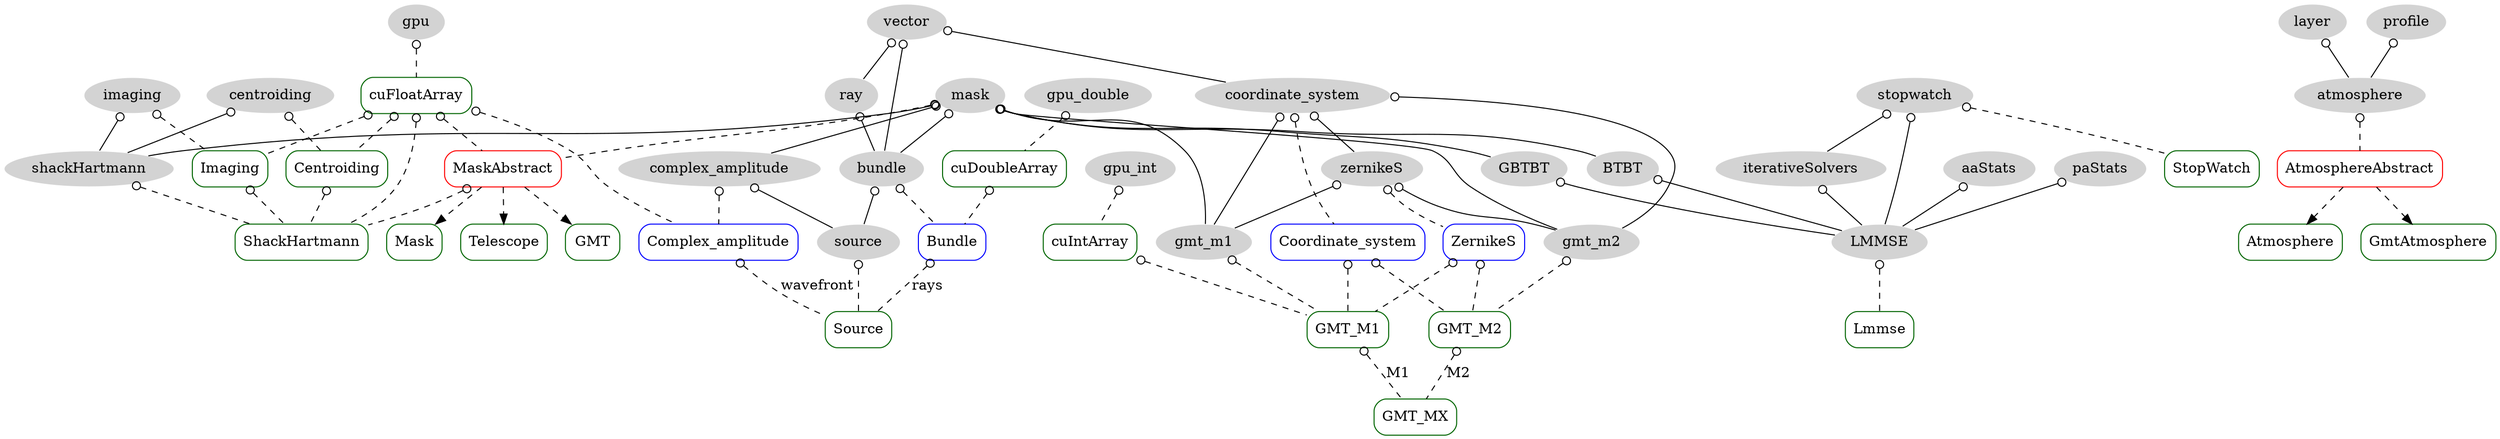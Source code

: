 digraph {
overlap=false
splines=true
node[style=filled,fillcolor=lightgrey,color=white];
edge[arrowtail=odot,dir=back];

mask -> shackHartmann;
imaging -> shackHartmann;
centroiding -> shackHartmann;
bundle -> source;

coordinate_system -> zernikeS;
coordinate_system -> gmt_m1;
coordinate_system -> gmt_m2

mask -> gmt_m1;
mask -> gmt_m2;
mask -> complex_amplitude;

zernikeS -> gmt_m1;
zernikeS -> gmt_m2;

vector -> coordinate_system;
vector -> bundle;

mask -> bundle;
ray -> bundle;
vector -> ray;
complex_amplitude -> source;

layer -> atmosphere;
profile -> atmosphere;

mask -> BTBT;
mask -> GBTBT;
aaStats -> LMMSE;
paStats -> LMMSE;
BTBT -> LMMSE;
GBTBT -> LMMSE;
iterativeSolvers -> LMMSE;
stopwatch -> LMMSE;
stopwatch -> iterativeSolvers;

gpu;
gpu_int;
gpu_double;

node[color=darkgreen,style=rounded,shape=box];
edge[style=dashed]

centroiding -> Centroiding;
imaging -> Imaging;
cuFloatArray -> Imaging;
cuFloatArray -> Centroiding;

source -> Source;
Complex_amplitude[color=blue];
complex_amplitude -> Complex_amplitude;
cuFloatArray -> Complex_amplitude;
Bundle[color=blue];
bundle -> Bundle;
cuDoubleArray -> Bundle;
Complex_amplitude -> Source[label="wavefront"];
Bundle -> Source[label="rays"];

shackHartmann -> ShackHartmann;
MaskAbstract -> ShackHartmann;
cuFloatArray -> ShackHartmann
Imaging -> ShackHartmann;
Centroiding -> ShackHartmann;

gmt_m1 -> GMT_M1;
cuIntArray -> GMT_M1;
gmt_m2 -> GMT_M2;
ZernikeS[color=blue];
zernikeS -> ZernikeS;
ZernikeS -> GMT_M1;
ZernikeS -> GMT_M2;
GMT_M1 -> GMT_MX[label="M1"];
GMT_M2 -> GMT_MX[label="M2"];
Coordinate_system[color=blue];
coordinate_system -> Coordinate_system;
Coordinate_system -> GMT_M1;
Coordinate_system -> GMT_M2;

AtmosphereAbstract[color=red];
atmosphere -> AtmosphereAbstract;

MaskAbstract[color=red]
mask -> MaskAbstract;
cuFloatArray -> MaskAbstract;

stopwatch -> StopWatch;

gpu -> cuFloatArray;
gpu_int -> cuIntArray;
gpu_double -> cuDoubleArray;
LMMSE -> Lmmse;

edge[dir=forward];

AtmosphereAbstract -> Atmosphere;
AtmosphereAbstract -> GmtAtmosphere;

MaskAbstract -> Mask;
MaskAbstract -> Telescope;
MaskAbstract -> GMT;

}